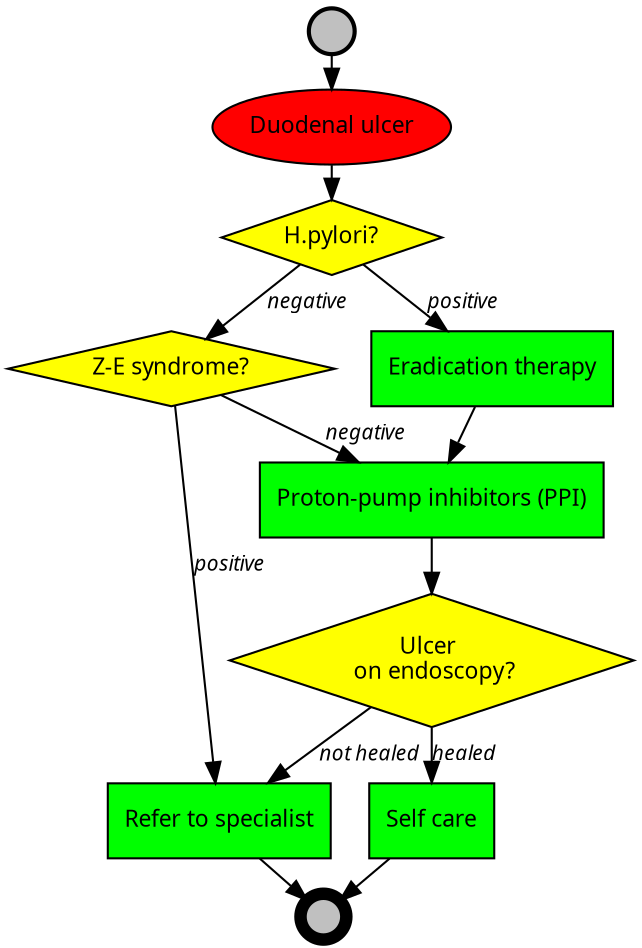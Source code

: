 // DU - duodenal ulcer (KR4HC 2014)

digraph DU {
	ranksep=0.1;
node [shape=box, style=filled, fillcolor=green, fontname=Calibri, fontsize=11];
edge [fontname="Calibri Italic", fontsize=10];

// Context
c_du [label="Duodenal ulcer", shape=oval, style=filled, fillcolor=red];

// Decisions
d_hpylori [shape=diamond, fillcolor=yellow, label="H.pylori?"];
d_ze_syndrome [shape=diamond, fillcolor=yellow, label="Z-E syndrome?"];
d_endoscopy [shape=diamond, fillcolor=yellow, label="Ulcer \n on endoscopy?"];

// Actions
a_eradicaion [label="Eradication therapy"];
a_ppi [label="Proton-pump inhibitors (PPI)"];
a_self_care [label="Self care"];
a_specialist [label="Refer to specialist"];

// Event nodes
e_start [shape=circle, label="", width=0.3, penwidth=2, fillcolor="gray"];
e_end [shape=circle, label="", width=0.3, penwidth=6, fillcolor="gray"];

e_start -> c_du -> d_hpylori;
d_hpylori -> a_eradicaion [label=positive];
d_hpylori -> d_ze_syndrome [label=negative];
a_eradicaion -> a_ppi -> d_endoscopy;
d_endoscopy -> a_self_care [label=healed];
d_endoscopy -> a_specialist [label="not healed"];
d_ze_syndrome -> a_ppi [label=negative];
d_ze_syndrome -> a_specialist [label=positive];
a_specialist -> e_end;
a_self_care -> e_end;
}
